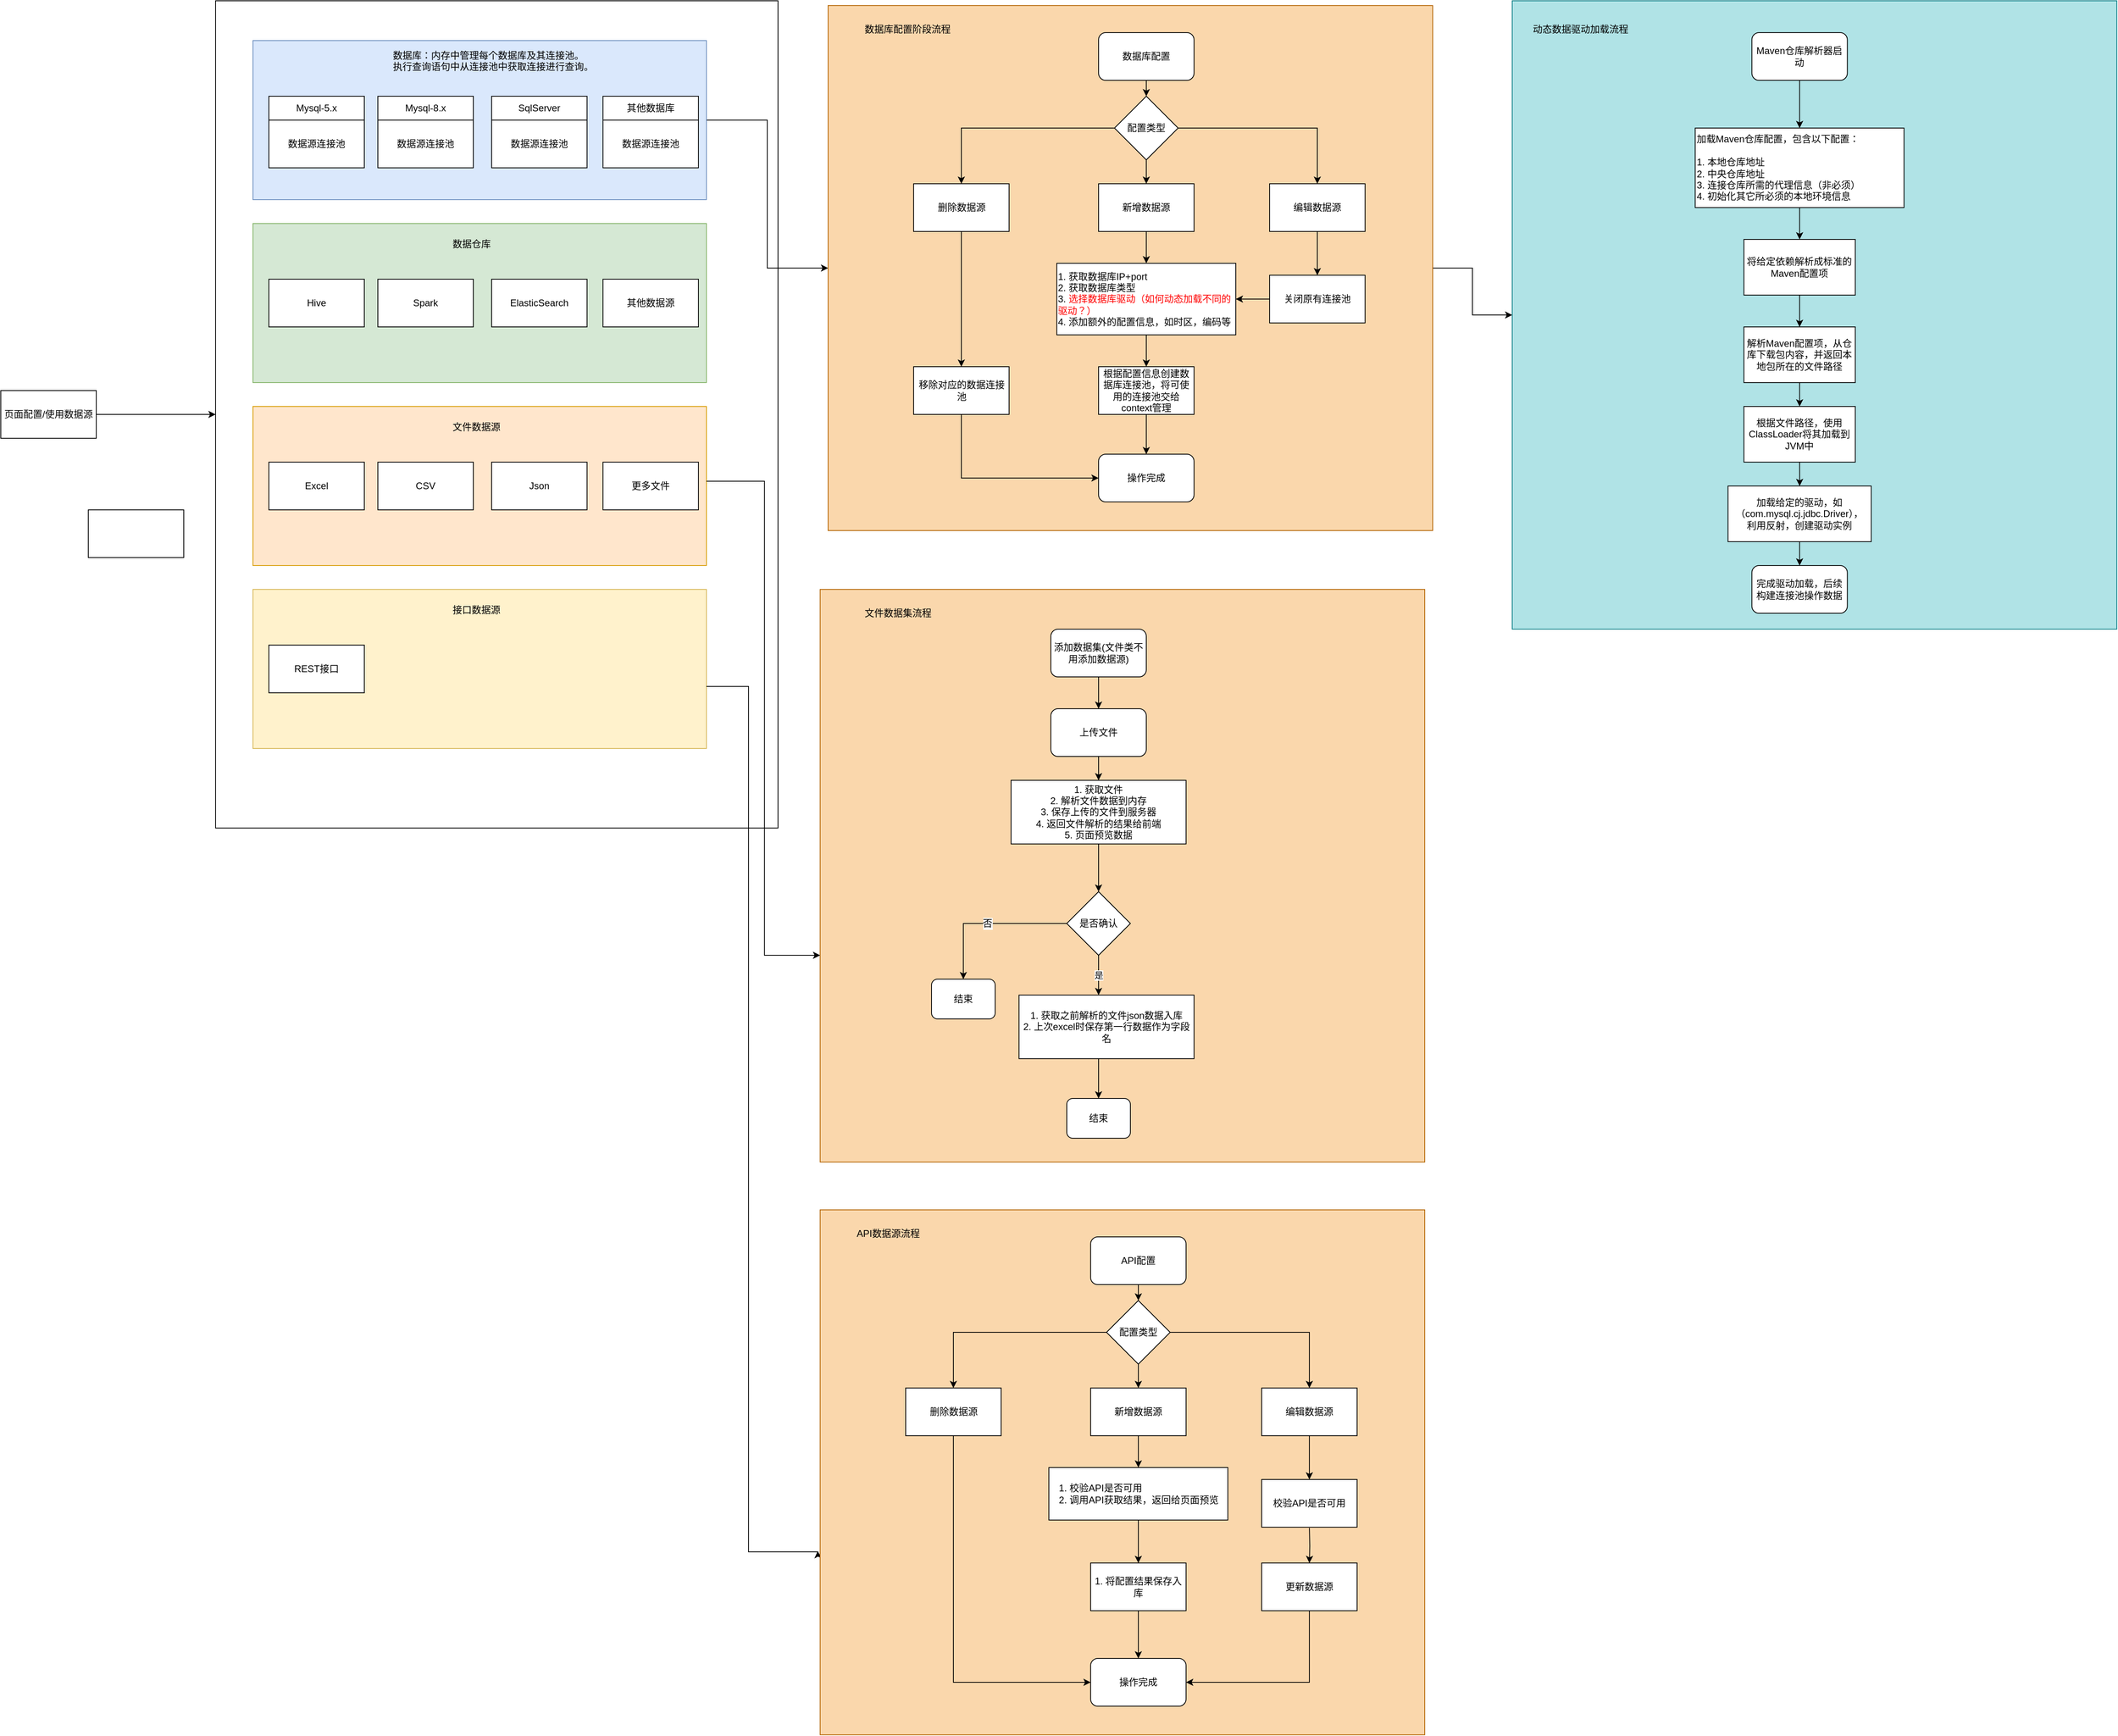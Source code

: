 <mxfile version="17.4.6" type="github">
  <diagram id="DI7BtdObIdYCkHjAb1k3" name="第 1 页">
    <mxGraphModel dx="1298" dy="1896" grid="1" gridSize="10" guides="1" tooltips="1" connect="1" arrows="1" fold="1" page="1" pageScale="1" pageWidth="827" pageHeight="1169" math="0" shadow="0">
      <root>
        <mxCell id="0" />
        <mxCell id="1" parent="0" />
        <mxCell id="ElQlnzJQbfT10u5wSMeW-1" value="" style="rounded=0;whiteSpace=wrap;html=1;" parent="1" vertex="1">
          <mxGeometry x="350" y="-280" width="120" height="60" as="geometry" />
        </mxCell>
        <mxCell id="adFNgpHHdWKHgRHcH8Ne-1" value="" style="rounded=0;whiteSpace=wrap;html=1;" parent="1" vertex="1">
          <mxGeometry x="510" y="-920" width="707" height="1040" as="geometry" />
        </mxCell>
        <mxCell id="adFNgpHHdWKHgRHcH8Ne-2" style="edgeStyle=orthogonalEdgeStyle;rounded=0;orthogonalLoop=1;jettySize=auto;html=1;exitX=1;exitY=0.5;exitDx=0;exitDy=0;entryX=0;entryY=0.5;entryDx=0;entryDy=0;fontColor=#000000;" parent="1" source="adFNgpHHdWKHgRHcH8Ne-3" target="adFNgpHHdWKHgRHcH8Ne-1" edge="1">
          <mxGeometry relative="1" as="geometry" />
        </mxCell>
        <mxCell id="adFNgpHHdWKHgRHcH8Ne-3" value="页面配置/使用数据源" style="rounded=0;whiteSpace=wrap;html=1;" parent="1" vertex="1">
          <mxGeometry x="240" y="-430" width="120" height="60" as="geometry" />
        </mxCell>
        <mxCell id="adFNgpHHdWKHgRHcH8Ne-4" style="edgeStyle=orthogonalEdgeStyle;rounded=0;orthogonalLoop=1;jettySize=auto;html=1;exitX=1;exitY=0.5;exitDx=0;exitDy=0;entryX=0;entryY=0.5;entryDx=0;entryDy=0;fontColor=#FF0000;" parent="1" source="adFNgpHHdWKHgRHcH8Ne-5" target="adFNgpHHdWKHgRHcH8Ne-35" edge="1">
          <mxGeometry relative="1" as="geometry" />
        </mxCell>
        <mxCell id="adFNgpHHdWKHgRHcH8Ne-5" value="" style="rounded=0;whiteSpace=wrap;html=1;fillColor=#dae8fc;strokeColor=#6c8ebf;" parent="1" vertex="1">
          <mxGeometry x="557" y="-870" width="570" height="200" as="geometry" />
        </mxCell>
        <mxCell id="adFNgpHHdWKHgRHcH8Ne-6" value="" style="group" parent="1" connectable="0" vertex="1">
          <mxGeometry x="577" y="-800" width="120" height="90" as="geometry" />
        </mxCell>
        <mxCell id="adFNgpHHdWKHgRHcH8Ne-7" value="数据源连接池" style="rounded=0;whiteSpace=wrap;html=1;" parent="adFNgpHHdWKHgRHcH8Ne-6" vertex="1">
          <mxGeometry y="30" width="120" height="60" as="geometry" />
        </mxCell>
        <mxCell id="adFNgpHHdWKHgRHcH8Ne-8" value="Mysql-5.x" style="rounded=0;whiteSpace=wrap;html=1;" parent="adFNgpHHdWKHgRHcH8Ne-6" vertex="1">
          <mxGeometry width="120" height="30" as="geometry" />
        </mxCell>
        <mxCell id="adFNgpHHdWKHgRHcH8Ne-9" value="" style="group" parent="1" connectable="0" vertex="1">
          <mxGeometry x="714" y="-800" width="120" height="90" as="geometry" />
        </mxCell>
        <mxCell id="adFNgpHHdWKHgRHcH8Ne-10" value="数据源连接池" style="rounded=0;whiteSpace=wrap;html=1;" parent="adFNgpHHdWKHgRHcH8Ne-9" vertex="1">
          <mxGeometry y="30" width="120" height="60" as="geometry" />
        </mxCell>
        <mxCell id="adFNgpHHdWKHgRHcH8Ne-11" value="Mysql-8.x" style="rounded=0;whiteSpace=wrap;html=1;" parent="adFNgpHHdWKHgRHcH8Ne-9" vertex="1">
          <mxGeometry width="120" height="30" as="geometry" />
        </mxCell>
        <mxCell id="adFNgpHHdWKHgRHcH8Ne-12" value="" style="group" parent="1" connectable="0" vertex="1">
          <mxGeometry x="857" y="-800" width="120" height="90" as="geometry" />
        </mxCell>
        <mxCell id="adFNgpHHdWKHgRHcH8Ne-13" value="数据源连接池" style="rounded=0;whiteSpace=wrap;html=1;" parent="adFNgpHHdWKHgRHcH8Ne-12" vertex="1">
          <mxGeometry y="30" width="120" height="60" as="geometry" />
        </mxCell>
        <mxCell id="adFNgpHHdWKHgRHcH8Ne-14" value="SqlServer" style="rounded=0;whiteSpace=wrap;html=1;" parent="adFNgpHHdWKHgRHcH8Ne-12" vertex="1">
          <mxGeometry width="120" height="30" as="geometry" />
        </mxCell>
        <mxCell id="adFNgpHHdWKHgRHcH8Ne-15" value="" style="group" parent="1" connectable="0" vertex="1">
          <mxGeometry x="997" y="-800" width="120" height="90" as="geometry" />
        </mxCell>
        <mxCell id="adFNgpHHdWKHgRHcH8Ne-16" value="数据源连接池" style="rounded=0;whiteSpace=wrap;html=1;" parent="adFNgpHHdWKHgRHcH8Ne-15" vertex="1">
          <mxGeometry y="30" width="120" height="60" as="geometry" />
        </mxCell>
        <mxCell id="adFNgpHHdWKHgRHcH8Ne-17" value="其他数据库" style="rounded=0;whiteSpace=wrap;html=1;" parent="adFNgpHHdWKHgRHcH8Ne-15" vertex="1">
          <mxGeometry width="120" height="30" as="geometry" />
        </mxCell>
        <mxCell id="adFNgpHHdWKHgRHcH8Ne-18" value="数据库：内存中管理每个数据库及其连接池。&#xa;执行查询语句中从连接池中获取连接进行查询。" style="text;strokeColor=none;fillColor=none;align=left;verticalAlign=middle;spacingLeft=4;spacingRight=4;overflow=hidden;points=[[0,0.5],[1,0.5]];portConstraint=eastwest;rotatable=0;" parent="1" vertex="1">
          <mxGeometry x="727" y="-860" width="265" height="30" as="geometry" />
        </mxCell>
        <mxCell id="adFNgpHHdWKHgRHcH8Ne-19" value="" style="rounded=0;whiteSpace=wrap;html=1;fillColor=#d5e8d4;strokeColor=#82b366;" parent="1" vertex="1">
          <mxGeometry x="557" y="-640" width="570" height="200" as="geometry" />
        </mxCell>
        <mxCell id="adFNgpHHdWKHgRHcH8Ne-20" value="数据仓库" style="text;strokeColor=none;fillColor=none;align=left;verticalAlign=middle;spacingLeft=4;spacingRight=4;overflow=hidden;points=[[0,0.5],[1,0.5]];portConstraint=eastwest;rotatable=0;" parent="1" vertex="1">
          <mxGeometry x="802" y="-630" width="80" height="30" as="geometry" />
        </mxCell>
        <mxCell id="adFNgpHHdWKHgRHcH8Ne-21" value="Hive" style="rounded=0;whiteSpace=wrap;html=1;" parent="1" vertex="1">
          <mxGeometry x="577" y="-570" width="120" height="60" as="geometry" />
        </mxCell>
        <mxCell id="adFNgpHHdWKHgRHcH8Ne-22" value="Spark" style="rounded=0;whiteSpace=wrap;html=1;" parent="1" vertex="1">
          <mxGeometry x="714" y="-570" width="120" height="60" as="geometry" />
        </mxCell>
        <mxCell id="adFNgpHHdWKHgRHcH8Ne-23" value="ElasticSearch" style="rounded=0;whiteSpace=wrap;html=1;" parent="1" vertex="1">
          <mxGeometry x="857" y="-570" width="120" height="60" as="geometry" />
        </mxCell>
        <mxCell id="adFNgpHHdWKHgRHcH8Ne-24" value="其他数据源" style="rounded=0;whiteSpace=wrap;html=1;" parent="1" vertex="1">
          <mxGeometry x="997" y="-570" width="120" height="60" as="geometry" />
        </mxCell>
        <mxCell id="adFNgpHHdWKHgRHcH8Ne-25" value="" style="rounded=0;whiteSpace=wrap;html=1;fillColor=#ffe6cc;strokeColor=#d79b00;" parent="1" vertex="1">
          <mxGeometry x="557" y="-410" width="570" height="200" as="geometry" />
        </mxCell>
        <mxCell id="adFNgpHHdWKHgRHcH8Ne-26" value="文件数据源" style="text;strokeColor=none;fillColor=none;align=left;verticalAlign=middle;spacingLeft=4;spacingRight=4;overflow=hidden;points=[[0,0.5],[1,0.5]];portConstraint=eastwest;rotatable=0;" parent="1" vertex="1">
          <mxGeometry x="802" y="-400" width="80" height="30" as="geometry" />
        </mxCell>
        <mxCell id="adFNgpHHdWKHgRHcH8Ne-27" value="Excel" style="rounded=0;whiteSpace=wrap;html=1;" parent="1" vertex="1">
          <mxGeometry x="577" y="-340" width="120" height="60" as="geometry" />
        </mxCell>
        <mxCell id="adFNgpHHdWKHgRHcH8Ne-28" value="CSV" style="rounded=0;whiteSpace=wrap;html=1;" parent="1" vertex="1">
          <mxGeometry x="714" y="-340" width="120" height="60" as="geometry" />
        </mxCell>
        <mxCell id="adFNgpHHdWKHgRHcH8Ne-29" value="Json" style="rounded=0;whiteSpace=wrap;html=1;" parent="1" vertex="1">
          <mxGeometry x="857" y="-340" width="120" height="60" as="geometry" />
        </mxCell>
        <mxCell id="adFNgpHHdWKHgRHcH8Ne-30" value="更多文件" style="rounded=0;whiteSpace=wrap;html=1;" parent="1" vertex="1">
          <mxGeometry x="997" y="-340" width="120" height="60" as="geometry" />
        </mxCell>
        <mxCell id="adFNgpHHdWKHgRHcH8Ne-31" value="" style="rounded=0;whiteSpace=wrap;html=1;fillColor=#fff2cc;strokeColor=#d6b656;" parent="1" vertex="1">
          <mxGeometry x="557" y="-180" width="570" height="200" as="geometry" />
        </mxCell>
        <mxCell id="adFNgpHHdWKHgRHcH8Ne-32" value="接口数据源" style="text;strokeColor=none;fillColor=none;align=left;verticalAlign=middle;spacingLeft=4;spacingRight=4;overflow=hidden;points=[[0,0.5],[1,0.5]];portConstraint=eastwest;rotatable=0;" parent="1" vertex="1">
          <mxGeometry x="802" y="-170" width="80" height="30" as="geometry" />
        </mxCell>
        <mxCell id="adFNgpHHdWKHgRHcH8Ne-33" value="REST接口" style="rounded=0;whiteSpace=wrap;html=1;" parent="1" vertex="1">
          <mxGeometry x="577" y="-110" width="120" height="60" as="geometry" />
        </mxCell>
        <mxCell id="adFNgpHHdWKHgRHcH8Ne-34" style="edgeStyle=orthogonalEdgeStyle;rounded=0;orthogonalLoop=1;jettySize=auto;html=1;exitX=1;exitY=0.5;exitDx=0;exitDy=0;entryX=0;entryY=0.5;entryDx=0;entryDy=0;fontColor=#000000;" parent="1" source="adFNgpHHdWKHgRHcH8Ne-35" target="adFNgpHHdWKHgRHcH8Ne-56" edge="1">
          <mxGeometry relative="1" as="geometry" />
        </mxCell>
        <mxCell id="adFNgpHHdWKHgRHcH8Ne-35" value="" style="rounded=0;whiteSpace=wrap;html=1;fillColor=#fad7ac;strokeColor=#b46504;" parent="1" vertex="1">
          <mxGeometry x="1280" y="-914" width="760" height="660" as="geometry" />
        </mxCell>
        <mxCell id="adFNgpHHdWKHgRHcH8Ne-36" style="edgeStyle=orthogonalEdgeStyle;rounded=0;orthogonalLoop=1;jettySize=auto;html=1;exitX=0.5;exitY=1;exitDx=0;exitDy=0;entryX=0.5;entryY=0;entryDx=0;entryDy=0;" parent="1" source="adFNgpHHdWKHgRHcH8Ne-41" target="adFNgpHHdWKHgRHcH8Ne-40" edge="1">
          <mxGeometry relative="1" as="geometry">
            <mxPoint x="1680" y="-820" as="sourcePoint" />
          </mxGeometry>
        </mxCell>
        <mxCell id="adFNgpHHdWKHgRHcH8Ne-37" style="edgeStyle=orthogonalEdgeStyle;rounded=0;orthogonalLoop=1;jettySize=auto;html=1;exitX=0.5;exitY=1;exitDx=0;exitDy=0;" parent="1" source="adFNgpHHdWKHgRHcH8Ne-40" target="adFNgpHHdWKHgRHcH8Ne-43" edge="1">
          <mxGeometry relative="1" as="geometry" />
        </mxCell>
        <mxCell id="adFNgpHHdWKHgRHcH8Ne-38" style="edgeStyle=orthogonalEdgeStyle;rounded=0;orthogonalLoop=1;jettySize=auto;html=1;exitX=1;exitY=0.5;exitDx=0;exitDy=0;" parent="1" source="adFNgpHHdWKHgRHcH8Ne-40" target="adFNgpHHdWKHgRHcH8Ne-50" edge="1">
          <mxGeometry relative="1" as="geometry" />
        </mxCell>
        <mxCell id="adFNgpHHdWKHgRHcH8Ne-39" style="edgeStyle=orthogonalEdgeStyle;rounded=0;orthogonalLoop=1;jettySize=auto;html=1;exitX=0;exitY=0.5;exitDx=0;exitDy=0;" parent="1" source="adFNgpHHdWKHgRHcH8Ne-40" target="adFNgpHHdWKHgRHcH8Ne-52" edge="1">
          <mxGeometry relative="1" as="geometry" />
        </mxCell>
        <mxCell id="adFNgpHHdWKHgRHcH8Ne-40" value="配置类型" style="rhombus;whiteSpace=wrap;html=1;" parent="1" vertex="1">
          <mxGeometry x="1640" y="-800" width="80" height="80" as="geometry" />
        </mxCell>
        <mxCell id="adFNgpHHdWKHgRHcH8Ne-41" value="数据库配置" style="rounded=1;whiteSpace=wrap;html=1;" parent="1" vertex="1">
          <mxGeometry x="1620" y="-880" width="120" height="60" as="geometry" />
        </mxCell>
        <mxCell id="adFNgpHHdWKHgRHcH8Ne-42" style="edgeStyle=orthogonalEdgeStyle;rounded=0;orthogonalLoop=1;jettySize=auto;html=1;exitX=0.5;exitY=1;exitDx=0;exitDy=0;entryX=0.5;entryY=0;entryDx=0;entryDy=0;" parent="1" source="adFNgpHHdWKHgRHcH8Ne-43" target="adFNgpHHdWKHgRHcH8Ne-45" edge="1">
          <mxGeometry relative="1" as="geometry" />
        </mxCell>
        <mxCell id="adFNgpHHdWKHgRHcH8Ne-43" value="新增数据源" style="rounded=0;whiteSpace=wrap;html=1;" parent="1" vertex="1">
          <mxGeometry x="1620" y="-690" width="120" height="60" as="geometry" />
        </mxCell>
        <mxCell id="adFNgpHHdWKHgRHcH8Ne-44" style="edgeStyle=orthogonalEdgeStyle;rounded=0;orthogonalLoop=1;jettySize=auto;html=1;exitX=0.5;exitY=1;exitDx=0;exitDy=0;entryX=0.5;entryY=0;entryDx=0;entryDy=0;" parent="1" source="adFNgpHHdWKHgRHcH8Ne-45" target="adFNgpHHdWKHgRHcH8Ne-47" edge="1">
          <mxGeometry relative="1" as="geometry" />
        </mxCell>
        <mxCell id="adFNgpHHdWKHgRHcH8Ne-45" value="&lt;div style=&quot;text-align: left&quot;&gt;&lt;span&gt;1. 获取数据库IP+port&lt;/span&gt;&lt;/div&gt;&lt;div style=&quot;text-align: left&quot;&gt;&lt;span&gt;2. 获取数据库类型&lt;/span&gt;&lt;/div&gt;&lt;div style=&quot;text-align: left&quot;&gt;3.&lt;font color=&quot;#ff0000&quot;&gt; 选择数据库驱动（如何动态加载不同的驱动？）&lt;/font&gt;&lt;/div&gt;&lt;div style=&quot;text-align: left&quot;&gt;&lt;span&gt;4. 添加额外的配置信息，如时区，编码等&lt;/span&gt;&lt;/div&gt;" style="rounded=0;whiteSpace=wrap;html=1;" parent="1" vertex="1">
          <mxGeometry x="1567.5" y="-590" width="225" height="90" as="geometry" />
        </mxCell>
        <mxCell id="adFNgpHHdWKHgRHcH8Ne-46" style="edgeStyle=orthogonalEdgeStyle;rounded=0;orthogonalLoop=1;jettySize=auto;html=1;exitX=0.5;exitY=1;exitDx=0;exitDy=0;" parent="1" source="adFNgpHHdWKHgRHcH8Ne-47" target="adFNgpHHdWKHgRHcH8Ne-48" edge="1">
          <mxGeometry relative="1" as="geometry" />
        </mxCell>
        <mxCell id="adFNgpHHdWKHgRHcH8Ne-47" value="根据配置信息创建数据库连接池，将可使用的连接池交给context管理" style="rounded=0;whiteSpace=wrap;html=1;" parent="1" vertex="1">
          <mxGeometry x="1620" y="-460" width="120" height="60" as="geometry" />
        </mxCell>
        <mxCell id="adFNgpHHdWKHgRHcH8Ne-48" value="操作完成" style="rounded=1;whiteSpace=wrap;html=1;" parent="1" vertex="1">
          <mxGeometry x="1620" y="-350" width="120" height="60" as="geometry" />
        </mxCell>
        <mxCell id="adFNgpHHdWKHgRHcH8Ne-49" style="edgeStyle=orthogonalEdgeStyle;rounded=0;orthogonalLoop=1;jettySize=auto;html=1;exitX=0.5;exitY=1;exitDx=0;exitDy=0;fontColor=#000000;" parent="1" source="adFNgpHHdWKHgRHcH8Ne-50" target="adFNgpHHdWKHgRHcH8Ne-72" edge="1">
          <mxGeometry relative="1" as="geometry" />
        </mxCell>
        <mxCell id="adFNgpHHdWKHgRHcH8Ne-50" value="编辑数据源" style="rounded=0;whiteSpace=wrap;html=1;" parent="1" vertex="1">
          <mxGeometry x="1835" y="-690" width="120" height="60" as="geometry" />
        </mxCell>
        <mxCell id="adFNgpHHdWKHgRHcH8Ne-51" style="edgeStyle=orthogonalEdgeStyle;rounded=0;orthogonalLoop=1;jettySize=auto;html=1;exitX=0.5;exitY=1;exitDx=0;exitDy=0;" parent="1" source="adFNgpHHdWKHgRHcH8Ne-52" target="adFNgpHHdWKHgRHcH8Ne-54" edge="1">
          <mxGeometry relative="1" as="geometry" />
        </mxCell>
        <mxCell id="adFNgpHHdWKHgRHcH8Ne-52" value="删除数据源" style="rounded=0;whiteSpace=wrap;html=1;" parent="1" vertex="1">
          <mxGeometry x="1387.5" y="-690" width="120" height="60" as="geometry" />
        </mxCell>
        <mxCell id="adFNgpHHdWKHgRHcH8Ne-53" style="edgeStyle=orthogonalEdgeStyle;rounded=0;orthogonalLoop=1;jettySize=auto;html=1;exitX=0.5;exitY=1;exitDx=0;exitDy=0;entryX=0;entryY=0.5;entryDx=0;entryDy=0;" parent="1" source="adFNgpHHdWKHgRHcH8Ne-54" target="adFNgpHHdWKHgRHcH8Ne-48" edge="1">
          <mxGeometry relative="1" as="geometry" />
        </mxCell>
        <mxCell id="adFNgpHHdWKHgRHcH8Ne-54" value="移除对应的数据连接池" style="rounded=0;whiteSpace=wrap;html=1;" parent="1" vertex="1">
          <mxGeometry x="1387.5" y="-460" width="120" height="60" as="geometry" />
        </mxCell>
        <mxCell id="adFNgpHHdWKHgRHcH8Ne-55" value="数据库配置阶段流程" style="text;strokeColor=none;fillColor=none;align=left;verticalAlign=middle;spacingLeft=4;spacingRight=4;overflow=hidden;points=[[0,0.5],[1,0.5]];portConstraint=eastwest;rotatable=0;fontColor=#000000;" parent="1" vertex="1">
          <mxGeometry x="1320" y="-900" width="140" height="30" as="geometry" />
        </mxCell>
        <mxCell id="adFNgpHHdWKHgRHcH8Ne-56" value="" style="rounded=0;whiteSpace=wrap;html=1;fillColor=#b0e3e6;strokeColor=#0e8088;" parent="1" vertex="1">
          <mxGeometry x="2140" y="-920" width="760" height="790" as="geometry" />
        </mxCell>
        <mxCell id="adFNgpHHdWKHgRHcH8Ne-57" style="edgeStyle=orthogonalEdgeStyle;rounded=0;orthogonalLoop=1;jettySize=auto;html=1;exitX=0.5;exitY=1;exitDx=0;exitDy=0;entryX=0.5;entryY=0;entryDx=0;entryDy=0;" parent="1" source="adFNgpHHdWKHgRHcH8Ne-58" target="adFNgpHHdWKHgRHcH8Ne-61" edge="1">
          <mxGeometry relative="1" as="geometry">
            <mxPoint x="2501.25" y="-820" as="sourcePoint" />
            <mxPoint x="2501.25" y="-800" as="targetPoint" />
          </mxGeometry>
        </mxCell>
        <mxCell id="adFNgpHHdWKHgRHcH8Ne-58" value="Maven仓库解析器启动" style="rounded=1;whiteSpace=wrap;html=1;" parent="1" vertex="1">
          <mxGeometry x="2441.25" y="-880" width="120" height="60" as="geometry" />
        </mxCell>
        <mxCell id="adFNgpHHdWKHgRHcH8Ne-59" value="动态数据驱动加载流程" style="text;strokeColor=none;fillColor=none;align=left;verticalAlign=middle;spacingLeft=4;spacingRight=4;overflow=hidden;points=[[0,0.5],[1,0.5]];portConstraint=eastwest;rotatable=0;fontColor=#000000;" parent="1" vertex="1">
          <mxGeometry x="2160" y="-900" width="140" height="30" as="geometry" />
        </mxCell>
        <mxCell id="adFNgpHHdWKHgRHcH8Ne-60" style="edgeStyle=orthogonalEdgeStyle;rounded=0;orthogonalLoop=1;jettySize=auto;html=1;exitX=0.5;exitY=1;exitDx=0;exitDy=0;entryX=0.5;entryY=0;entryDx=0;entryDy=0;fontColor=#000000;" parent="1" source="adFNgpHHdWKHgRHcH8Ne-61" target="adFNgpHHdWKHgRHcH8Ne-63" edge="1">
          <mxGeometry relative="1" as="geometry" />
        </mxCell>
        <mxCell id="adFNgpHHdWKHgRHcH8Ne-61" value="加载Maven仓库配置，包含以下配置：&lt;br&gt;&lt;br&gt;1. 本地仓库地址&lt;br&gt;2. 中央仓库地址&lt;br&gt;3. 连接仓库所需的代理信息（非必须）&lt;br&gt;4. 初始化其它所必须的本地环境信息" style="rounded=0;whiteSpace=wrap;html=1;fontColor=#000000;align=left;" parent="1" vertex="1">
          <mxGeometry x="2370" y="-760" width="262.5" height="100" as="geometry" />
        </mxCell>
        <mxCell id="adFNgpHHdWKHgRHcH8Ne-62" style="edgeStyle=orthogonalEdgeStyle;rounded=0;orthogonalLoop=1;jettySize=auto;html=1;exitX=0.5;exitY=1;exitDx=0;exitDy=0;entryX=0.5;entryY=0;entryDx=0;entryDy=0;fontColor=#000000;" parent="1" source="adFNgpHHdWKHgRHcH8Ne-63" target="adFNgpHHdWKHgRHcH8Ne-65" edge="1">
          <mxGeometry relative="1" as="geometry" />
        </mxCell>
        <mxCell id="adFNgpHHdWKHgRHcH8Ne-63" value="将给定依赖解析成标准的Maven配置项" style="rounded=0;whiteSpace=wrap;html=1;fontColor=#000000;" parent="1" vertex="1">
          <mxGeometry x="2431.25" y="-620" width="140" height="70" as="geometry" />
        </mxCell>
        <mxCell id="adFNgpHHdWKHgRHcH8Ne-64" style="edgeStyle=orthogonalEdgeStyle;rounded=0;orthogonalLoop=1;jettySize=auto;html=1;exitX=0.5;exitY=1;exitDx=0;exitDy=0;entryX=0.5;entryY=0;entryDx=0;entryDy=0;fontColor=#000000;" parent="1" source="adFNgpHHdWKHgRHcH8Ne-65" target="adFNgpHHdWKHgRHcH8Ne-67" edge="1">
          <mxGeometry relative="1" as="geometry" />
        </mxCell>
        <mxCell id="adFNgpHHdWKHgRHcH8Ne-65" value="解析Maven配置项，从仓库下载包内容，并返回本地包所在的文件路径" style="rounded=0;whiteSpace=wrap;html=1;fontColor=#000000;" parent="1" vertex="1">
          <mxGeometry x="2431.25" y="-510" width="140" height="70" as="geometry" />
        </mxCell>
        <mxCell id="adFNgpHHdWKHgRHcH8Ne-66" style="edgeStyle=orthogonalEdgeStyle;rounded=0;orthogonalLoop=1;jettySize=auto;html=1;exitX=0.5;exitY=1;exitDx=0;exitDy=0;fontColor=#000000;" parent="1" source="adFNgpHHdWKHgRHcH8Ne-67" target="adFNgpHHdWKHgRHcH8Ne-69" edge="1">
          <mxGeometry relative="1" as="geometry" />
        </mxCell>
        <mxCell id="adFNgpHHdWKHgRHcH8Ne-67" value="根据文件路径，使用ClassLoader将其加载到JVM中" style="rounded=0;whiteSpace=wrap;html=1;fontColor=#000000;" parent="1" vertex="1">
          <mxGeometry x="2431.25" y="-410" width="140" height="70" as="geometry" />
        </mxCell>
        <mxCell id="adFNgpHHdWKHgRHcH8Ne-68" style="edgeStyle=orthogonalEdgeStyle;rounded=0;orthogonalLoop=1;jettySize=auto;html=1;exitX=0.5;exitY=1;exitDx=0;exitDy=0;entryX=0.5;entryY=0;entryDx=0;entryDy=0;fontColor=#000000;" parent="1" source="adFNgpHHdWKHgRHcH8Ne-69" target="adFNgpHHdWKHgRHcH8Ne-70" edge="1">
          <mxGeometry relative="1" as="geometry" />
        </mxCell>
        <mxCell id="adFNgpHHdWKHgRHcH8Ne-69" value="加载给定的驱动，如（com.mysql.cj.jdbc.Driver），&lt;br&gt;利用反射，创建驱动实例" style="rounded=0;whiteSpace=wrap;html=1;fontColor=#000000;" parent="1" vertex="1">
          <mxGeometry x="2411.25" y="-310" width="180" height="70" as="geometry" />
        </mxCell>
        <mxCell id="adFNgpHHdWKHgRHcH8Ne-70" value="完成驱动加载，后续构建连接池操作数据" style="rounded=1;whiteSpace=wrap;html=1;" parent="1" vertex="1">
          <mxGeometry x="2441.25" y="-210" width="120" height="60" as="geometry" />
        </mxCell>
        <mxCell id="adFNgpHHdWKHgRHcH8Ne-71" style="edgeStyle=orthogonalEdgeStyle;rounded=0;orthogonalLoop=1;jettySize=auto;html=1;exitX=0;exitY=0.5;exitDx=0;exitDy=0;entryX=1;entryY=0.5;entryDx=0;entryDy=0;fontColor=#000000;" parent="1" source="adFNgpHHdWKHgRHcH8Ne-72" target="adFNgpHHdWKHgRHcH8Ne-45" edge="1">
          <mxGeometry relative="1" as="geometry" />
        </mxCell>
        <mxCell id="adFNgpHHdWKHgRHcH8Ne-72" value="关闭原有连接池" style="rounded=0;whiteSpace=wrap;html=1;" parent="1" vertex="1">
          <mxGeometry x="1835" y="-575" width="120" height="60" as="geometry" />
        </mxCell>
        <mxCell id="Rjvm7XtdrXXWDkrdtqqY-1" value="" style="rounded=0;whiteSpace=wrap;html=1;fillColor=#fad7ac;strokeColor=#b46504;" parent="1" vertex="1">
          <mxGeometry x="1270" y="-180" width="760" height="720" as="geometry" />
        </mxCell>
        <mxCell id="Rjvm7XtdrXXWDkrdtqqY-21" value="文件数据集流程" style="text;strokeColor=none;fillColor=none;align=left;verticalAlign=middle;spacingLeft=4;spacingRight=4;overflow=hidden;points=[[0,0.5],[1,0.5]];portConstraint=eastwest;rotatable=0;fontColor=#000000;" parent="1" vertex="1">
          <mxGeometry x="1320" y="-166" width="140" height="30" as="geometry" />
        </mxCell>
        <mxCell id="Rjvm7XtdrXXWDkrdtqqY-29" style="edgeStyle=orthogonalEdgeStyle;rounded=0;orthogonalLoop=1;jettySize=auto;html=1;exitX=1;exitY=0.5;exitDx=0;exitDy=0;fontColor=#FF0000;" parent="1" edge="1">
          <mxGeometry relative="1" as="geometry">
            <mxPoint x="1127" y="-316" as="sourcePoint" />
            <mxPoint x="1270" y="280" as="targetPoint" />
            <Array as="points">
              <mxPoint x="1200" y="-316" />
              <mxPoint x="1200" y="280" />
            </Array>
          </mxGeometry>
        </mxCell>
        <mxCell id="Rjvm7XtdrXXWDkrdtqqY-31" value="添加数据集(文件类不用添加数据源)" style="rounded=1;whiteSpace=wrap;html=1;" parent="1" vertex="1">
          <mxGeometry x="1560" y="-130" width="120" height="60" as="geometry" />
        </mxCell>
        <mxCell id="Rjvm7XtdrXXWDkrdtqqY-38" value="" style="edgeStyle=orthogonalEdgeStyle;rounded=0;orthogonalLoop=1;jettySize=auto;html=1;exitX=0.5;exitY=1;exitDx=0;exitDy=0;entryX=0.5;entryY=0;entryDx=0;entryDy=0;" parent="1" source="Rjvm7XtdrXXWDkrdtqqY-31" target="Rjvm7XtdrXXWDkrdtqqY-33" edge="1">
          <mxGeometry relative="1" as="geometry">
            <mxPoint x="1630" y="-20" as="targetPoint" />
          </mxGeometry>
        </mxCell>
        <mxCell id="Rjvm7XtdrXXWDkrdtqqY-33" value="上传文件" style="rounded=1;whiteSpace=wrap;html=1;" parent="1" vertex="1">
          <mxGeometry x="1560" y="-30" width="120" height="60" as="geometry" />
        </mxCell>
        <mxCell id="Rjvm7XtdrXXWDkrdtqqY-35" value="" style="endArrow=classic;html=1;rounded=0;entryX=0.5;entryY=0;entryDx=0;entryDy=0;" parent="1" target="Rjvm7XtdrXXWDkrdtqqY-33" edge="1">
          <mxGeometry width="50" height="50" relative="1" as="geometry">
            <mxPoint x="1620" y="-30" as="sourcePoint" />
            <mxPoint x="1645" y="-80" as="targetPoint" />
          </mxGeometry>
        </mxCell>
        <mxCell id="Rjvm7XtdrXXWDkrdtqqY-37" value="" style="endArrow=classic;html=1;rounded=0;entryX=0.5;entryY=0;entryDx=0;entryDy=0;" parent="1" edge="1">
          <mxGeometry width="50" height="50" relative="1" as="geometry">
            <mxPoint x="1620" y="30" as="sourcePoint" />
            <mxPoint x="1620" y="60" as="targetPoint" />
          </mxGeometry>
        </mxCell>
        <mxCell id="Rjvm7XtdrXXWDkrdtqqY-39" value="是否确认" style="rhombus;whiteSpace=wrap;html=1;" parent="1" vertex="1">
          <mxGeometry x="1580" y="200" width="80" height="80" as="geometry" />
        </mxCell>
        <mxCell id="Rjvm7XtdrXXWDkrdtqqY-40" value="" style="endArrow=classic;html=1;rounded=0;entryX=0.5;entryY=0;entryDx=0;entryDy=0;exitX=0.5;exitY=1;exitDx=0;exitDy=0;" parent="1" source="Rjvm7XtdrXXWDkrdtqqY-45" target="Rjvm7XtdrXXWDkrdtqqY-39" edge="1">
          <mxGeometry width="50" height="50" relative="1" as="geometry">
            <mxPoint x="1620" y="150" as="sourcePoint" />
            <mxPoint x="1630" y="70" as="targetPoint" />
            <Array as="points">
              <mxPoint x="1620" y="170" />
            </Array>
          </mxGeometry>
        </mxCell>
        <mxCell id="Rjvm7XtdrXXWDkrdtqqY-41" value="&lt;meta charset=&quot;utf-8&quot;&gt;&lt;span style=&quot;color: rgb(0, 0, 0); font-family: helvetica; font-size: 12px; font-style: normal; font-weight: 400; letter-spacing: normal; text-align: center; text-indent: 0px; text-transform: none; word-spacing: 0px; background-color: rgb(248, 249, 250); display: inline; float: none;&quot;&gt;否&lt;/span&gt;" style="edgeStyle=orthogonalEdgeStyle;rounded=0;orthogonalLoop=1;jettySize=auto;html=1;exitX=0;exitY=0.5;exitDx=0;exitDy=0;" parent="1" edge="1">
          <mxGeometry relative="1" as="geometry">
            <mxPoint x="1580" y="240" as="sourcePoint" />
            <mxPoint x="1450" y="310" as="targetPoint" />
            <Array as="points">
              <mxPoint x="1450" y="240" />
              <mxPoint x="1450" y="310" />
            </Array>
          </mxGeometry>
        </mxCell>
        <mxCell id="Rjvm7XtdrXXWDkrdtqqY-42" value="结束" style="rounded=1;whiteSpace=wrap;html=1;" parent="1" vertex="1">
          <mxGeometry x="1410" y="310" width="80" height="50" as="geometry" />
        </mxCell>
        <mxCell id="Rjvm7XtdrXXWDkrdtqqY-45" value="&lt;span&gt;1. 获取文件&lt;/span&gt;&lt;br&gt;&lt;span&gt;2. 解析文件数据到内存&lt;/span&gt;&lt;br&gt;&lt;span&gt;3. 保存上传的文件到服务器&lt;/span&gt;&lt;br&gt;&lt;span&gt;4. 返回文件解析的结果给前端&lt;/span&gt;&lt;br&gt;&lt;span&gt;5. 页面预览数据&lt;/span&gt;" style="rounded=0;whiteSpace=wrap;html=1;" parent="1" vertex="1">
          <mxGeometry x="1510" y="60" width="220" height="80" as="geometry" />
        </mxCell>
        <mxCell id="Rjvm7XtdrXXWDkrdtqqY-46" value="是" style="endArrow=classic;html=1;rounded=0;exitX=0.5;exitY=1;exitDx=0;exitDy=0;" parent="1" source="Rjvm7XtdrXXWDkrdtqqY-39" edge="1">
          <mxGeometry width="50" height="50" relative="1" as="geometry">
            <mxPoint x="1460" y="190" as="sourcePoint" />
            <mxPoint x="1620" y="330" as="targetPoint" />
          </mxGeometry>
        </mxCell>
        <mxCell id="Rjvm7XtdrXXWDkrdtqqY-49" value="1. 获取之前解析的文件json数据入库&lt;br&gt;2. 上次excel时保存第一行数据作为字段名" style="rounded=0;whiteSpace=wrap;html=1;" parent="1" vertex="1">
          <mxGeometry x="1520" y="330" width="220" height="80" as="geometry" />
        </mxCell>
        <mxCell id="Rjvm7XtdrXXWDkrdtqqY-50" value="结束" style="rounded=1;whiteSpace=wrap;html=1;" parent="1" vertex="1">
          <mxGeometry x="1580" y="460" width="80" height="50" as="geometry" />
        </mxCell>
        <mxCell id="Rjvm7XtdrXXWDkrdtqqY-51" value="" style="endArrow=classic;html=1;rounded=0;entryX=0.5;entryY=0;entryDx=0;entryDy=0;" parent="1" target="Rjvm7XtdrXXWDkrdtqqY-50" edge="1">
          <mxGeometry width="50" height="50" relative="1" as="geometry">
            <mxPoint x="1620" y="410" as="sourcePoint" />
            <mxPoint x="1630" y="210" as="targetPoint" />
            <Array as="points" />
          </mxGeometry>
        </mxCell>
        <mxCell id="LKKfgrI0NCZu-l66jFe_-17" style="edgeStyle=orthogonalEdgeStyle;rounded=0;orthogonalLoop=1;jettySize=auto;html=1;exitX=1;exitY=0.5;exitDx=0;exitDy=0;fontColor=#FF0000;entryX=-0.004;entryY=0.65;entryDx=0;entryDy=0;entryPerimeter=0;" edge="1" parent="1" target="LKKfgrI0NCZu-l66jFe_-22">
          <mxGeometry relative="1" as="geometry">
            <mxPoint x="1127" y="-58" as="sourcePoint" />
            <mxPoint x="1260" y="1030" as="targetPoint" />
            <Array as="points">
              <mxPoint x="1180" y="-58" />
              <mxPoint x="1180" y="1030" />
            </Array>
          </mxGeometry>
        </mxCell>
        <mxCell id="LKKfgrI0NCZu-l66jFe_-22" value="" style="rounded=0;whiteSpace=wrap;html=1;fillColor=#fad7ac;strokeColor=#b46504;" vertex="1" parent="1">
          <mxGeometry x="1270" y="600" width="760" height="660" as="geometry" />
        </mxCell>
        <mxCell id="LKKfgrI0NCZu-l66jFe_-23" style="edgeStyle=orthogonalEdgeStyle;rounded=0;orthogonalLoop=1;jettySize=auto;html=1;exitX=0.5;exitY=1;exitDx=0;exitDy=0;entryX=0.5;entryY=0;entryDx=0;entryDy=0;" edge="1" parent="1" source="LKKfgrI0NCZu-l66jFe_-28" target="LKKfgrI0NCZu-l66jFe_-27">
          <mxGeometry relative="1" as="geometry">
            <mxPoint x="1670" y="694" as="sourcePoint" />
          </mxGeometry>
        </mxCell>
        <mxCell id="LKKfgrI0NCZu-l66jFe_-24" style="edgeStyle=orthogonalEdgeStyle;rounded=0;orthogonalLoop=1;jettySize=auto;html=1;exitX=0.5;exitY=1;exitDx=0;exitDy=0;" edge="1" parent="1" source="LKKfgrI0NCZu-l66jFe_-27" target="LKKfgrI0NCZu-l66jFe_-30">
          <mxGeometry relative="1" as="geometry" />
        </mxCell>
        <mxCell id="LKKfgrI0NCZu-l66jFe_-25" style="edgeStyle=orthogonalEdgeStyle;rounded=0;orthogonalLoop=1;jettySize=auto;html=1;exitX=1;exitY=0.5;exitDx=0;exitDy=0;" edge="1" parent="1" source="LKKfgrI0NCZu-l66jFe_-27" target="LKKfgrI0NCZu-l66jFe_-37">
          <mxGeometry relative="1" as="geometry" />
        </mxCell>
        <mxCell id="LKKfgrI0NCZu-l66jFe_-26" style="edgeStyle=orthogonalEdgeStyle;rounded=0;orthogonalLoop=1;jettySize=auto;html=1;exitX=0;exitY=0.5;exitDx=0;exitDy=0;" edge="1" parent="1" source="LKKfgrI0NCZu-l66jFe_-27" target="LKKfgrI0NCZu-l66jFe_-39">
          <mxGeometry relative="1" as="geometry" />
        </mxCell>
        <mxCell id="LKKfgrI0NCZu-l66jFe_-27" value="配置类型" style="rhombus;whiteSpace=wrap;html=1;" vertex="1" parent="1">
          <mxGeometry x="1630" y="714" width="80" height="80" as="geometry" />
        </mxCell>
        <mxCell id="LKKfgrI0NCZu-l66jFe_-28" value="API配置" style="rounded=1;whiteSpace=wrap;html=1;" vertex="1" parent="1">
          <mxGeometry x="1610" y="634" width="120" height="60" as="geometry" />
        </mxCell>
        <mxCell id="LKKfgrI0NCZu-l66jFe_-29" style="edgeStyle=orthogonalEdgeStyle;rounded=0;orthogonalLoop=1;jettySize=auto;html=1;exitX=0.5;exitY=1;exitDx=0;exitDy=0;entryX=0.5;entryY=0;entryDx=0;entryDy=0;" edge="1" parent="1" source="LKKfgrI0NCZu-l66jFe_-30" target="LKKfgrI0NCZu-l66jFe_-32">
          <mxGeometry relative="1" as="geometry" />
        </mxCell>
        <mxCell id="LKKfgrI0NCZu-l66jFe_-30" value="新增数据源" style="rounded=0;whiteSpace=wrap;html=1;" vertex="1" parent="1">
          <mxGeometry x="1610" y="824" width="120" height="60" as="geometry" />
        </mxCell>
        <mxCell id="LKKfgrI0NCZu-l66jFe_-31" style="edgeStyle=orthogonalEdgeStyle;rounded=0;orthogonalLoop=1;jettySize=auto;html=1;exitX=0.5;exitY=1;exitDx=0;exitDy=0;entryX=0.5;entryY=0;entryDx=0;entryDy=0;" edge="1" parent="1" source="LKKfgrI0NCZu-l66jFe_-32" target="LKKfgrI0NCZu-l66jFe_-34">
          <mxGeometry relative="1" as="geometry" />
        </mxCell>
        <mxCell id="LKKfgrI0NCZu-l66jFe_-32" value="&lt;div style=&quot;text-align: left&quot;&gt;&lt;span style=&quot;text-align: center&quot;&gt;1. 校验API是否可用&lt;/span&gt;&lt;br style=&quot;text-align: center&quot;&gt;&lt;span style=&quot;text-align: center&quot;&gt;2. 调用API获取结果，返回给页面预览&lt;/span&gt;&lt;br&gt;&lt;/div&gt;" style="rounded=0;whiteSpace=wrap;html=1;" vertex="1" parent="1">
          <mxGeometry x="1557.5" y="924" width="225" height="66" as="geometry" />
        </mxCell>
        <mxCell id="LKKfgrI0NCZu-l66jFe_-33" style="edgeStyle=orthogonalEdgeStyle;rounded=0;orthogonalLoop=1;jettySize=auto;html=1;exitX=0.5;exitY=1;exitDx=0;exitDy=0;" edge="1" parent="1" source="LKKfgrI0NCZu-l66jFe_-34" target="LKKfgrI0NCZu-l66jFe_-35">
          <mxGeometry relative="1" as="geometry" />
        </mxCell>
        <mxCell id="LKKfgrI0NCZu-l66jFe_-34" value="1. 将配置结果保存入库" style="rounded=0;whiteSpace=wrap;html=1;" vertex="1" parent="1">
          <mxGeometry x="1610" y="1044" width="120" height="60" as="geometry" />
        </mxCell>
        <mxCell id="LKKfgrI0NCZu-l66jFe_-35" value="操作完成" style="rounded=1;whiteSpace=wrap;html=1;" vertex="1" parent="1">
          <mxGeometry x="1610" y="1164" width="120" height="60" as="geometry" />
        </mxCell>
        <mxCell id="LKKfgrI0NCZu-l66jFe_-36" style="edgeStyle=orthogonalEdgeStyle;rounded=0;orthogonalLoop=1;jettySize=auto;html=1;exitX=0.5;exitY=1;exitDx=0;exitDy=0;fontColor=#000000;" edge="1" parent="1" source="LKKfgrI0NCZu-l66jFe_-37" target="LKKfgrI0NCZu-l66jFe_-44">
          <mxGeometry relative="1" as="geometry" />
        </mxCell>
        <mxCell id="LKKfgrI0NCZu-l66jFe_-37" value="编辑数据源" style="rounded=0;whiteSpace=wrap;html=1;" vertex="1" parent="1">
          <mxGeometry x="1825" y="824" width="120" height="60" as="geometry" />
        </mxCell>
        <mxCell id="LKKfgrI0NCZu-l66jFe_-38" style="edgeStyle=orthogonalEdgeStyle;rounded=0;orthogonalLoop=1;jettySize=auto;html=1;exitX=0.5;exitY=1;exitDx=0;exitDy=0;entryX=0;entryY=0.5;entryDx=0;entryDy=0;" edge="1" parent="1" source="LKKfgrI0NCZu-l66jFe_-39" target="LKKfgrI0NCZu-l66jFe_-35">
          <mxGeometry relative="1" as="geometry">
            <mxPoint x="1437.5" y="1054" as="targetPoint" />
          </mxGeometry>
        </mxCell>
        <mxCell id="LKKfgrI0NCZu-l66jFe_-39" value="删除数据源" style="rounded=0;whiteSpace=wrap;html=1;" vertex="1" parent="1">
          <mxGeometry x="1377.5" y="824" width="120" height="60" as="geometry" />
        </mxCell>
        <mxCell id="LKKfgrI0NCZu-l66jFe_-42" value="API数据源流程" style="text;strokeColor=none;fillColor=none;align=left;verticalAlign=middle;spacingLeft=4;spacingRight=4;overflow=hidden;points=[[0,0.5],[1,0.5]];portConstraint=eastwest;rotatable=0;fontColor=#000000;" vertex="1" parent="1">
          <mxGeometry x="1310" y="614" width="140" height="30" as="geometry" />
        </mxCell>
        <mxCell id="LKKfgrI0NCZu-l66jFe_-44" value="校验API是否可用" style="rounded=0;whiteSpace=wrap;html=1;" vertex="1" parent="1">
          <mxGeometry x="1825" y="939" width="120" height="60" as="geometry" />
        </mxCell>
        <mxCell id="LKKfgrI0NCZu-l66jFe_-45" value="更新数据源" style="rounded=0;whiteSpace=wrap;html=1;" vertex="1" parent="1">
          <mxGeometry x="1825" y="1044" width="120" height="60" as="geometry" />
        </mxCell>
        <mxCell id="LKKfgrI0NCZu-l66jFe_-46" style="edgeStyle=orthogonalEdgeStyle;rounded=0;orthogonalLoop=1;jettySize=auto;html=1;fontColor=#000000;entryX=0.5;entryY=0;entryDx=0;entryDy=0;" edge="1" parent="1" target="LKKfgrI0NCZu-l66jFe_-45">
          <mxGeometry relative="1" as="geometry">
            <mxPoint x="1885" y="1000" as="sourcePoint" />
            <mxPoint x="1895" y="949" as="targetPoint" />
          </mxGeometry>
        </mxCell>
        <mxCell id="LKKfgrI0NCZu-l66jFe_-47" style="edgeStyle=orthogonalEdgeStyle;rounded=0;orthogonalLoop=1;jettySize=auto;html=1;exitX=0.5;exitY=1;exitDx=0;exitDy=0;entryX=1;entryY=0.5;entryDx=0;entryDy=0;" edge="1" parent="1" source="LKKfgrI0NCZu-l66jFe_-45" target="LKKfgrI0NCZu-l66jFe_-35">
          <mxGeometry relative="1" as="geometry">
            <mxPoint x="1680" y="1114" as="sourcePoint" />
            <mxPoint x="1680" y="1174" as="targetPoint" />
          </mxGeometry>
        </mxCell>
      </root>
    </mxGraphModel>
  </diagram>
</mxfile>

